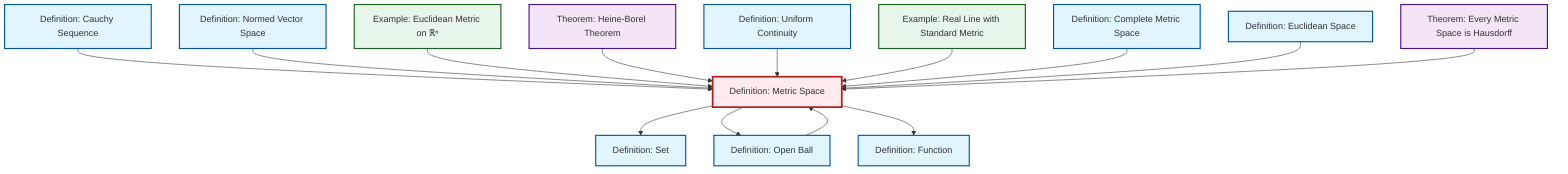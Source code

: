 graph TD
    classDef definition fill:#e1f5fe,stroke:#01579b,stroke-width:2px
    classDef theorem fill:#f3e5f5,stroke:#4a148c,stroke-width:2px
    classDef axiom fill:#fff3e0,stroke:#e65100,stroke-width:2px
    classDef example fill:#e8f5e9,stroke:#1b5e20,stroke-width:2px
    classDef current fill:#ffebee,stroke:#b71c1c,stroke-width:3px
    ex-euclidean-metric["Example: Euclidean Metric on ℝⁿ"]:::example
    thm-heine-borel["Theorem: Heine-Borel Theorem"]:::theorem
    def-function["Definition: Function"]:::definition
    thm-metric-hausdorff["Theorem: Every Metric Space is Hausdorff"]:::theorem
    def-set["Definition: Set"]:::definition
    def-open-ball["Definition: Open Ball"]:::definition
    def-cauchy-sequence["Definition: Cauchy Sequence"]:::definition
    def-complete-metric-space["Definition: Complete Metric Space"]:::definition
    def-metric-space["Definition: Metric Space"]:::definition
    ex-real-line-metric["Example: Real Line with Standard Metric"]:::example
    def-uniform-continuity["Definition: Uniform Continuity"]:::definition
    def-euclidean-space["Definition: Euclidean Space"]:::definition
    def-normed-vector-space["Definition: Normed Vector Space"]:::definition
    def-cauchy-sequence --> def-metric-space
    def-normed-vector-space --> def-metric-space
    ex-euclidean-metric --> def-metric-space
    thm-heine-borel --> def-metric-space
    def-uniform-continuity --> def-metric-space
    def-metric-space --> def-set
    ex-real-line-metric --> def-metric-space
    def-open-ball --> def-metric-space
    def-complete-metric-space --> def-metric-space
    def-euclidean-space --> def-metric-space
    def-metric-space --> def-open-ball
    def-metric-space --> def-function
    thm-metric-hausdorff --> def-metric-space
    class def-metric-space current